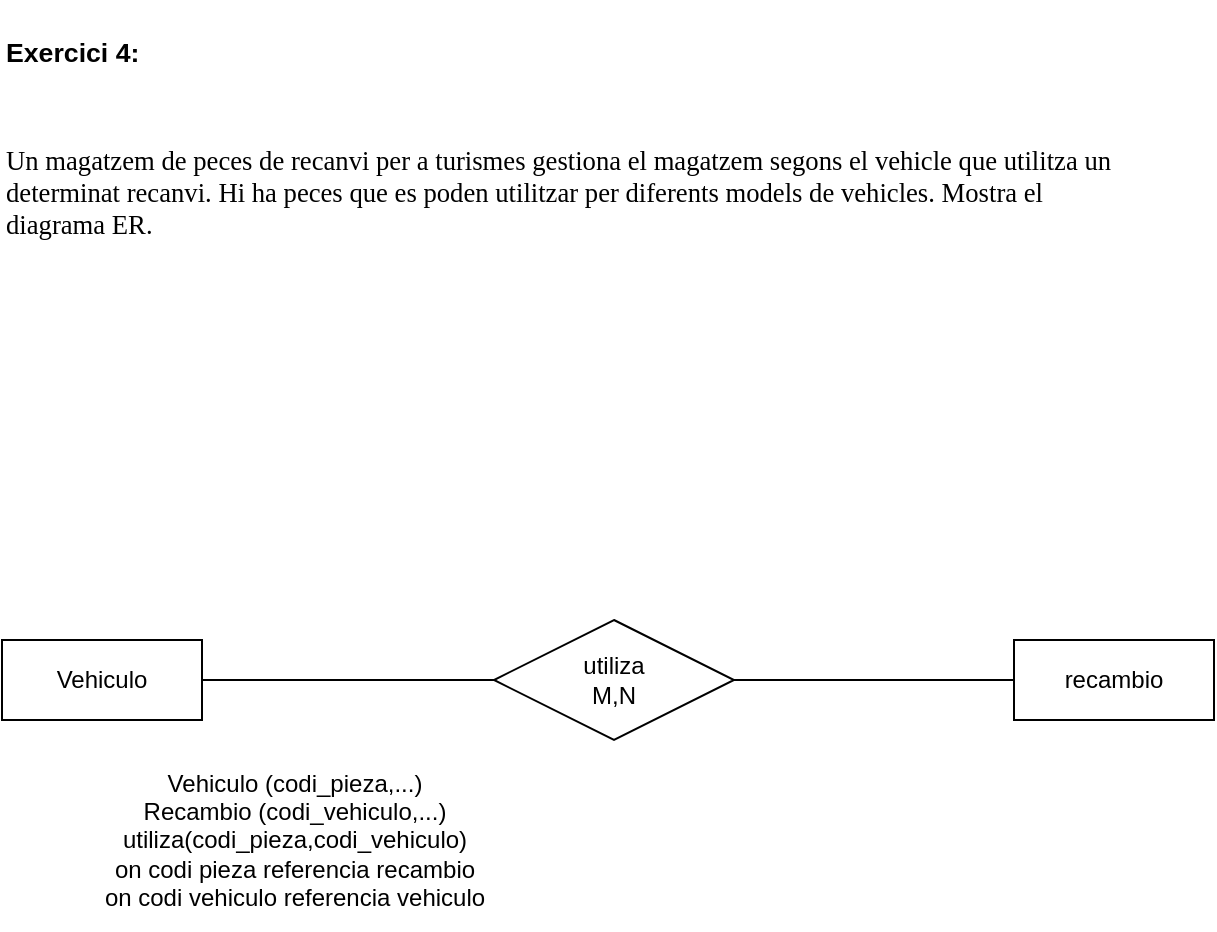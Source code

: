 <mxfile version="20.8.16" type="device"><diagram name="Página-1" id="YqB72O7kOG4fQ0KzzHR7"><mxGraphModel dx="1114" dy="782" grid="1" gridSize="10" guides="1" tooltips="1" connect="1" arrows="1" fold="1" page="1" pageScale="1" pageWidth="827" pageHeight="1169" math="0" shadow="0"><root><mxCell id="0"/><mxCell id="1" parent="0"/><mxCell id="DjIBKviXi-rsrLE-cG0p-1" value="&lt;div title=&quot;Page 1&quot; class=&quot;page&quot;&gt;&lt;div class=&quot;layoutArea&quot;&gt;&lt;div class=&quot;column&quot;&gt;&lt;p&gt;&lt;span style=&quot;font-size: 10.0pt; font-family: 'Arial'; font-weight: 700&quot;&gt;Exercici 4:&lt;br&gt;&lt;/span&gt;&lt;/p&gt;&lt;br&gt;&#9;&#9;&#9;&#9;&#9;&lt;p&gt;&lt;span style=&quot;font-size: 10.0pt; font-family: 'ArialMT'&quot;&gt;Un magatzem de peces de recanvi per a turismes gestiona el magatzem segons el vehicle que utilitza un&lt;br&gt;determinat recanvi. Hi ha peces que es poden utilitzar per diferents models de vehicles. Mostra el diagrama ER.&lt;/span&gt;&lt;/p&gt;&lt;/div&gt;&lt;/div&gt;&#9;&#9;&lt;/div&gt;" style="text;whiteSpace=wrap;html=1;" vertex="1" parent="1"><mxGeometry x="134" y="40" width="560" height="150" as="geometry"/></mxCell><mxCell id="DjIBKviXi-rsrLE-cG0p-5" style="edgeStyle=orthogonalEdgeStyle;rounded=0;orthogonalLoop=1;jettySize=auto;html=1;endArrow=none;endFill=0;" edge="1" parent="1" source="DjIBKviXi-rsrLE-cG0p-2" target="DjIBKviXi-rsrLE-cG0p-3"><mxGeometry relative="1" as="geometry"/></mxCell><mxCell id="DjIBKviXi-rsrLE-cG0p-2" value="Vehiculo" style="whiteSpace=wrap;html=1;align=center;" vertex="1" parent="1"><mxGeometry x="134" y="360" width="100" height="40" as="geometry"/></mxCell><mxCell id="DjIBKviXi-rsrLE-cG0p-3" value="utiliza&lt;br&gt;M,N" style="shape=rhombus;perimeter=rhombusPerimeter;whiteSpace=wrap;html=1;align=center;" vertex="1" parent="1"><mxGeometry x="380" y="350" width="120" height="60" as="geometry"/></mxCell><mxCell id="DjIBKviXi-rsrLE-cG0p-6" style="edgeStyle=orthogonalEdgeStyle;rounded=0;orthogonalLoop=1;jettySize=auto;html=1;entryX=1;entryY=0.5;entryDx=0;entryDy=0;endArrow=none;endFill=0;" edge="1" parent="1" source="DjIBKviXi-rsrLE-cG0p-4" target="DjIBKviXi-rsrLE-cG0p-3"><mxGeometry relative="1" as="geometry"/></mxCell><mxCell id="DjIBKviXi-rsrLE-cG0p-4" value="recambio" style="whiteSpace=wrap;html=1;align=center;" vertex="1" parent="1"><mxGeometry x="640" y="360" width="100" height="40" as="geometry"/></mxCell><mxCell id="DjIBKviXi-rsrLE-cG0p-7" value="Vehiculo (codi_pieza,...)&lt;br&gt;Recambio (codi_vehiculo,...)&lt;br&gt;utiliza(codi_pieza,codi_vehiculo)&lt;br&gt;on codi pieza referencia recambio&lt;br&gt;on codi vehiculo referencia vehiculo" style="text;html=1;align=center;verticalAlign=middle;resizable=0;points=[];autosize=1;strokeColor=none;fillColor=none;" vertex="1" parent="1"><mxGeometry x="175" y="415" width="210" height="90" as="geometry"/></mxCell></root></mxGraphModel></diagram></mxfile>